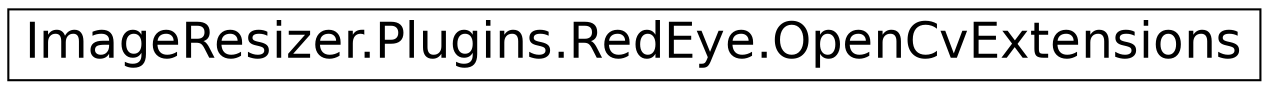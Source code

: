 digraph G
{
  edge [fontname="Helvetica",fontsize="24",labelfontname="Helvetica",labelfontsize="24"];
  node [fontname="Helvetica",fontsize="24",shape=record];
  rankdir="LR";
  Node1 [label="ImageResizer.Plugins.RedEye.OpenCvExtensions",height=0.2,width=0.4,color="black", fillcolor="white", style="filled",URL="$class_image_resizer_1_1_plugins_1_1_red_eye_1_1_open_cv_extensions.html"];
}
